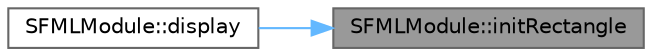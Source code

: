 digraph "SFMLModule::initRectangle"
{
 // LATEX_PDF_SIZE
  bgcolor="transparent";
  edge [fontname=Helvetica,fontsize=10,labelfontname=Helvetica,labelfontsize=10];
  node [fontname=Helvetica,fontsize=10,shape=box,height=0.2,width=0.4];
  rankdir="RL";
  Node1 [label="SFMLModule::initRectangle",height=0.2,width=0.4,color="gray40", fillcolor="grey60", style="filled", fontcolor="black",tooltip=" "];
  Node1 -> Node2 [dir="back",color="steelblue1",style="solid"];
  Node2 [label="SFMLModule::display",height=0.2,width=0.4,color="grey40", fillcolor="white", style="filled",URL="$classSFMLModule.html#a01bf6747e7438baaf7848edb68a5d4a2",tooltip=" "];
}
